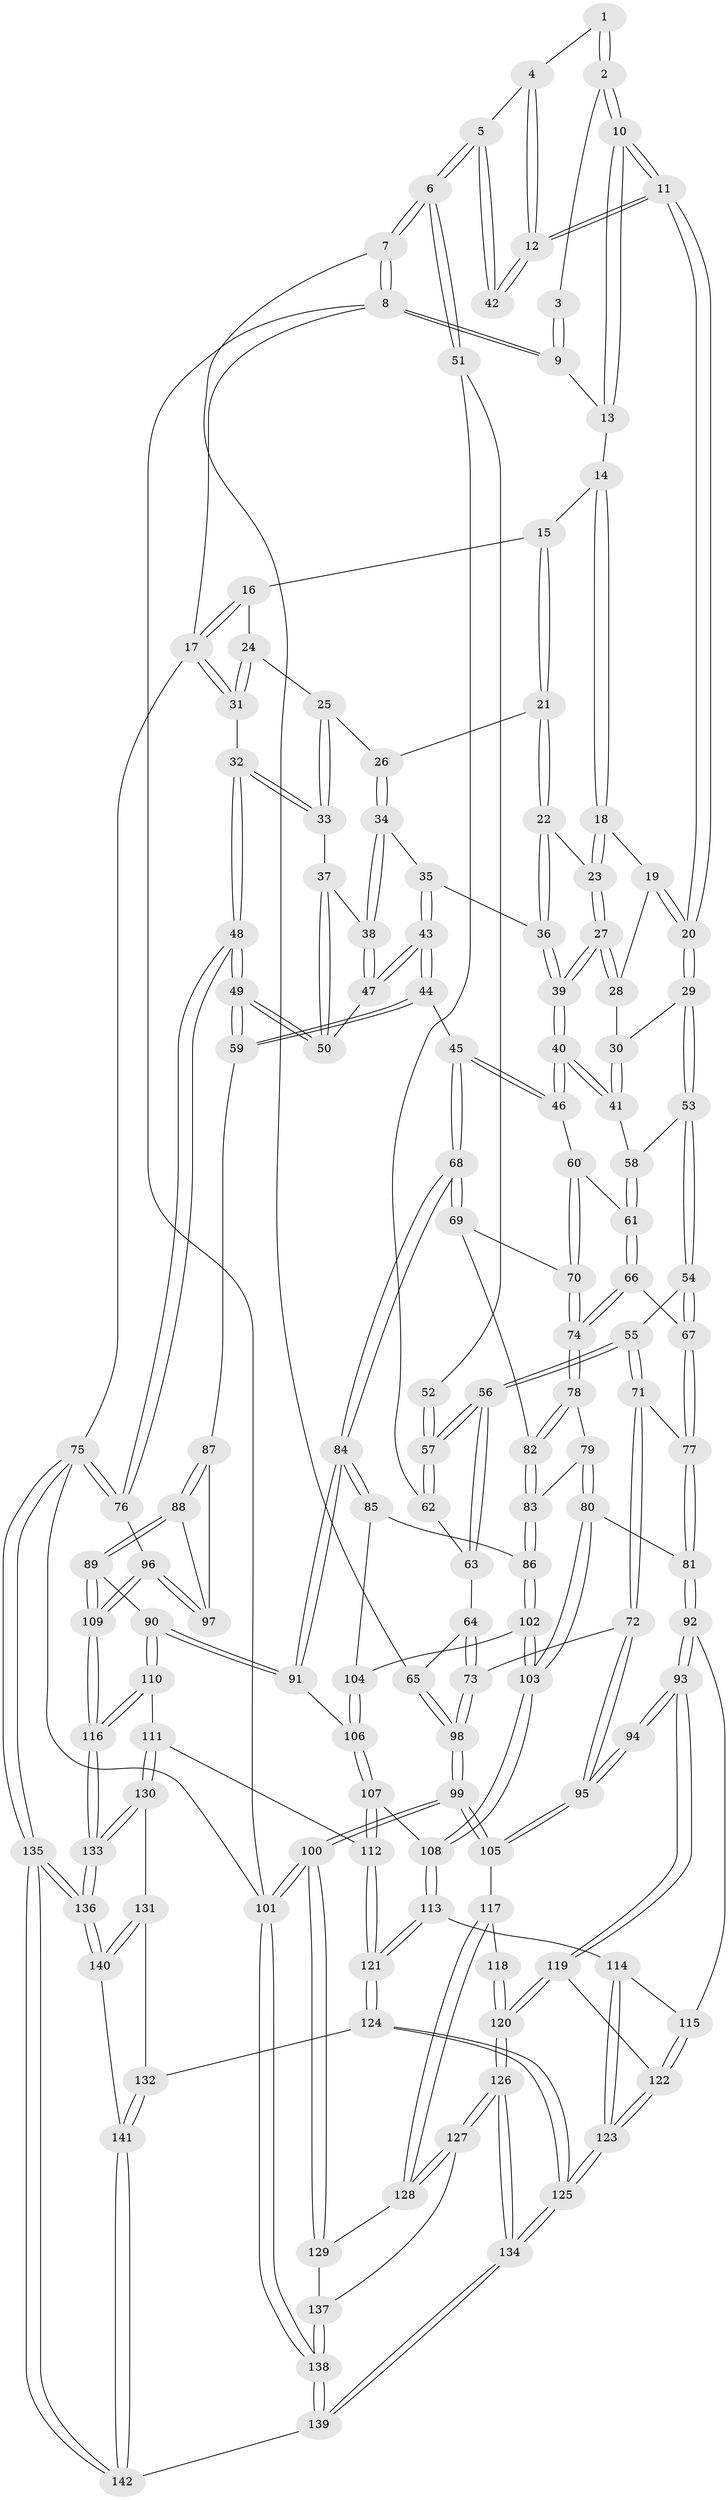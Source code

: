 // coarse degree distribution, {3: 0.17857142857142858, 5: 0.30952380952380953, 2: 0.011904761904761904, 4: 0.39285714285714285, 6: 0.09523809523809523, 7: 0.011904761904761904}
// Generated by graph-tools (version 1.1) at 2025/42/03/06/25 10:42:34]
// undirected, 142 vertices, 352 edges
graph export_dot {
graph [start="1"]
  node [color=gray90,style=filled];
  1 [pos="+0.10080942984196446+0.08895745193686896"];
  2 [pos="+0.18462697509770876+0.0709898256513223"];
  3 [pos="+0.06270104109909867+0"];
  4 [pos="+0.09707233405332574+0.09912743836849758"];
  5 [pos="+0.004643303179556475+0.19251788666059472"];
  6 [pos="+0+0.23307768890052233"];
  7 [pos="+0+0.2270229854346984"];
  8 [pos="+0+0"];
  9 [pos="+0+0"];
  10 [pos="+0.27169870129737583+0.12743683495166533"];
  11 [pos="+0.2692570346893043+0.1830495003131294"];
  12 [pos="+0.2643643580444576+0.1842634797139272"];
  13 [pos="+0.4125022221277406+0"];
  14 [pos="+0.5734772864730009+0"];
  15 [pos="+0.694686011916484+0"];
  16 [pos="+0.8155526654817836+0"];
  17 [pos="+1+0"];
  18 [pos="+0.5252987359713214+0.041465198477124404"];
  19 [pos="+0.5062701377614985+0.08778778451569076"];
  20 [pos="+0.29648876113958483+0.213167286596644"];
  21 [pos="+0.6999132241590581+0"];
  22 [pos="+0.7343492423739129+0.1434526588522351"];
  23 [pos="+0.581760229421152+0.18697942583720206"];
  24 [pos="+0.9461135968880852+0.15808104425867628"];
  25 [pos="+0.9272040340535521+0.1744066461390079"];
  26 [pos="+0.9207616558560419+0.1768505013014037"];
  27 [pos="+0.5506760482098476+0.22925504868747057"];
  28 [pos="+0.49571845651762086+0.1747306402833563"];
  29 [pos="+0.30621486161330586+0.22827590355856314"];
  30 [pos="+0.43275014636255776+0.21655707979291255"];
  31 [pos="+1+0.14094219884039874"];
  32 [pos="+1+0.2290737868004058"];
  33 [pos="+0.9714119140825079+0.2679306315632782"];
  34 [pos="+0.8694592156744508+0.20028981837656154"];
  35 [pos="+0.7531503730008775+0.1855718190266947"];
  36 [pos="+0.7445924297231222+0.17487505019424315"];
  37 [pos="+0.9494049410685322+0.2880233904592403"];
  38 [pos="+0.9070615284835639+0.29224457114747887"];
  39 [pos="+0.5648384519910417+0.29812339857866754"];
  40 [pos="+0.5535201958403917+0.3310784950349447"];
  41 [pos="+0.5532007508793244+0.3310362631913637"];
  42 [pos="+0.25904607344432257+0.18608901339532258"];
  43 [pos="+0.7692608220360946+0.43164986601963723"];
  44 [pos="+0.7674202760104062+0.43810628183228506"];
  45 [pos="+0.7523285198634003+0.4480691030153621"];
  46 [pos="+0.561752711554402+0.3446232353840203"];
  47 [pos="+0.8803154446830502+0.3361842147311006"];
  48 [pos="+1+0.5153782560812474"];
  49 [pos="+1+0.513014031932522"];
  50 [pos="+0.9875098978866279+0.36170319569481546"];
  51 [pos="+0+0.2662790455456041"];
  52 [pos="+0.1500134388889717+0.2903763353946699"];
  53 [pos="+0.3213642956619182+0.31496123389939845"];
  54 [pos="+0.3151594549859341+0.3280673074234316"];
  55 [pos="+0.19588125245077667+0.44514594441291416"];
  56 [pos="+0.15746528870265286+0.4179678181271976"];
  57 [pos="+0.14725469764332863+0.4024865687896145"];
  58 [pos="+0.4202124973536379+0.3469510498045479"];
  59 [pos="+0.9735205619684555+0.5047659805335314"];
  60 [pos="+0.5388121190072062+0.39410072499176013"];
  61 [pos="+0.44312091809459486+0.45176973872094467"];
  62 [pos="+0+0.27670656036162605"];
  63 [pos="+0.08005882526789719+0.43721162179141393"];
  64 [pos="+0.046838460657647095+0.44723848683359463"];
  65 [pos="+0+0.3772316550976735"];
  66 [pos="+0.4309059883001404+0.4948706184389923"];
  67 [pos="+0.38514165125642064+0.49900184102416506"];
  68 [pos="+0.7328082196913074+0.4904118099514877"];
  69 [pos="+0.6208293406576579+0.5158829500234777"];
  70 [pos="+0.5301543575200965+0.46992343820526095"];
  71 [pos="+0.19709922750781916+0.4618407547011916"];
  72 [pos="+0.12367922972981978+0.5906456021984295"];
  73 [pos="+0.07809374697324704+0.5808210970287386"];
  74 [pos="+0.47248814627205654+0.5209553993983612"];
  75 [pos="+1+1"];
  76 [pos="+1+0.6452813644382674"];
  77 [pos="+0.3308550591186936+0.5461707215620449"];
  78 [pos="+0.4729279562683881+0.521928792525735"];
  79 [pos="+0.4609177340187616+0.5684425195406337"];
  80 [pos="+0.431649740025764+0.6623017630497782"];
  81 [pos="+0.33395755137280403+0.6559261314587322"];
  82 [pos="+0.5502542891361081+0.5667089433005021"];
  83 [pos="+0.5515989552022861+0.6271581187797601"];
  84 [pos="+0.7314102240989698+0.6060975198368606"];
  85 [pos="+0.6881773209725176+0.619597556157569"];
  86 [pos="+0.5524405248787577+0.6418763374824245"];
  87 [pos="+0.9147860950266989+0.5828947079286267"];
  88 [pos="+0.7825782053259687+0.6606734900728317"];
  89 [pos="+0.7668582002898806+0.6589908789246913"];
  90 [pos="+0.7614753456163585+0.6573253130851614"];
  91 [pos="+0.7405533184608284+0.6262799476029303"];
  92 [pos="+0.3166081789063109+0.6712380120197227"];
  93 [pos="+0.25103146752718475+0.7006690251088897"];
  94 [pos="+0.19837794844250153+0.6708291337306881"];
  95 [pos="+0.135055795034395+0.6148588137657004"];
  96 [pos="+0.9446298422834051+0.7343369946336933"];
  97 [pos="+0.884089854176566+0.6915109781420025"];
  98 [pos="+0+0.5776885479825189"];
  99 [pos="+0+0.7920810776567869"];
  100 [pos="+0+0.8546132077459372"];
  101 [pos="+0+1"];
  102 [pos="+0.5488719245348256+0.6470647768423796"];
  103 [pos="+0.48875057495498997+0.6958599246311706"];
  104 [pos="+0.6118575804910182+0.6999445957128158"];
  105 [pos="+0.025307325569132014+0.764102420573289"];
  106 [pos="+0.6225520973961597+0.73383982814861"];
  107 [pos="+0.6187698004358579+0.7505385662649965"];
  108 [pos="+0.48918595348542593+0.6976931849923724"];
  109 [pos="+0.8810664556058629+0.8475778017305755"];
  110 [pos="+0.731038305906746+0.7596596273487561"];
  111 [pos="+0.6997577626617968+0.7925674375602028"];
  112 [pos="+0.6266180202753472+0.7717178054578329"];
  113 [pos="+0.4873536281269845+0.7366481760132483"];
  114 [pos="+0.39632016029157247+0.800004886796887"];
  115 [pos="+0.3726884506715612+0.7686575236108484"];
  116 [pos="+0.8784297679770869+0.8559347714507136"];
  117 [pos="+0.05513322578197467+0.7790533710417751"];
  118 [pos="+0.12209265312051878+0.7487775086270839"];
  119 [pos="+0.2394907267550708+0.7913992866917681"];
  120 [pos="+0.1894138298769932+0.8545393689707699"];
  121 [pos="+0.5342038314594714+0.8565774438605248"];
  122 [pos="+0.30295843089135277+0.826908757475037"];
  123 [pos="+0.3840688002990164+0.8810651990203044"];
  124 [pos="+0.5340621679703133+0.8578223249345551"];
  125 [pos="+0.4094434524178715+0.9347965277964416"];
  126 [pos="+0.17376354891332754+0.8778110636825013"];
  127 [pos="+0.16601690356757604+0.8776523489370315"];
  128 [pos="+0.10880540205248589+0.8317442339053019"];
  129 [pos="+0+0.8864138611054205"];
  130 [pos="+0.7023941573367447+0.865763183980811"];
  131 [pos="+0.6319052133009098+0.9286900385936256"];
  132 [pos="+0.6309661175808632+0.929329361200921"];
  133 [pos="+0.8786699617050474+0.9273045892322412"];
  134 [pos="+0.3393591574429927+1"];
  135 [pos="+1+1"];
  136 [pos="+0.9058602964838776+0.9890892261309918"];
  137 [pos="+0.10820029095452738+0.9106975065794536"];
  138 [pos="+0+1"];
  139 [pos="+0.34249287253984667+1"];
  140 [pos="+0.860000722990119+0.9825311393595126"];
  141 [pos="+0.6302906941782483+0.9713223995231975"];
  142 [pos="+0.5907293421813249+1"];
  1 -- 2;
  1 -- 2;
  1 -- 4;
  2 -- 3;
  2 -- 10;
  2 -- 10;
  3 -- 9;
  3 -- 9;
  4 -- 5;
  4 -- 12;
  4 -- 12;
  5 -- 6;
  5 -- 6;
  5 -- 42;
  5 -- 42;
  6 -- 7;
  6 -- 7;
  6 -- 51;
  6 -- 51;
  7 -- 8;
  7 -- 8;
  7 -- 65;
  8 -- 9;
  8 -- 9;
  8 -- 17;
  8 -- 101;
  9 -- 13;
  10 -- 11;
  10 -- 11;
  10 -- 13;
  10 -- 13;
  11 -- 12;
  11 -- 12;
  11 -- 20;
  11 -- 20;
  12 -- 42;
  12 -- 42;
  13 -- 14;
  14 -- 15;
  14 -- 18;
  14 -- 18;
  15 -- 16;
  15 -- 21;
  15 -- 21;
  16 -- 17;
  16 -- 17;
  16 -- 24;
  17 -- 31;
  17 -- 31;
  17 -- 75;
  18 -- 19;
  18 -- 23;
  18 -- 23;
  19 -- 20;
  19 -- 20;
  19 -- 28;
  20 -- 29;
  20 -- 29;
  21 -- 22;
  21 -- 22;
  21 -- 26;
  22 -- 23;
  22 -- 36;
  22 -- 36;
  23 -- 27;
  23 -- 27;
  24 -- 25;
  24 -- 31;
  24 -- 31;
  25 -- 26;
  25 -- 33;
  25 -- 33;
  26 -- 34;
  26 -- 34;
  27 -- 28;
  27 -- 28;
  27 -- 39;
  27 -- 39;
  28 -- 30;
  29 -- 30;
  29 -- 53;
  29 -- 53;
  30 -- 41;
  30 -- 41;
  31 -- 32;
  32 -- 33;
  32 -- 33;
  32 -- 48;
  32 -- 48;
  33 -- 37;
  34 -- 35;
  34 -- 38;
  34 -- 38;
  35 -- 36;
  35 -- 43;
  35 -- 43;
  36 -- 39;
  36 -- 39;
  37 -- 38;
  37 -- 50;
  37 -- 50;
  38 -- 47;
  38 -- 47;
  39 -- 40;
  39 -- 40;
  40 -- 41;
  40 -- 41;
  40 -- 46;
  40 -- 46;
  41 -- 58;
  43 -- 44;
  43 -- 44;
  43 -- 47;
  43 -- 47;
  44 -- 45;
  44 -- 59;
  44 -- 59;
  45 -- 46;
  45 -- 46;
  45 -- 68;
  45 -- 68;
  46 -- 60;
  47 -- 50;
  48 -- 49;
  48 -- 49;
  48 -- 76;
  48 -- 76;
  49 -- 50;
  49 -- 50;
  49 -- 59;
  49 -- 59;
  51 -- 52;
  51 -- 62;
  52 -- 57;
  52 -- 57;
  53 -- 54;
  53 -- 54;
  53 -- 58;
  54 -- 55;
  54 -- 67;
  54 -- 67;
  55 -- 56;
  55 -- 56;
  55 -- 71;
  55 -- 71;
  56 -- 57;
  56 -- 57;
  56 -- 63;
  56 -- 63;
  57 -- 62;
  57 -- 62;
  58 -- 61;
  58 -- 61;
  59 -- 87;
  60 -- 61;
  60 -- 70;
  60 -- 70;
  61 -- 66;
  61 -- 66;
  62 -- 63;
  63 -- 64;
  64 -- 65;
  64 -- 73;
  64 -- 73;
  65 -- 98;
  65 -- 98;
  66 -- 67;
  66 -- 74;
  66 -- 74;
  67 -- 77;
  67 -- 77;
  68 -- 69;
  68 -- 69;
  68 -- 84;
  68 -- 84;
  69 -- 70;
  69 -- 82;
  70 -- 74;
  70 -- 74;
  71 -- 72;
  71 -- 72;
  71 -- 77;
  72 -- 73;
  72 -- 95;
  72 -- 95;
  73 -- 98;
  73 -- 98;
  74 -- 78;
  74 -- 78;
  75 -- 76;
  75 -- 76;
  75 -- 135;
  75 -- 135;
  75 -- 101;
  76 -- 96;
  77 -- 81;
  77 -- 81;
  78 -- 79;
  78 -- 82;
  78 -- 82;
  79 -- 80;
  79 -- 80;
  79 -- 83;
  80 -- 81;
  80 -- 103;
  80 -- 103;
  81 -- 92;
  81 -- 92;
  82 -- 83;
  82 -- 83;
  83 -- 86;
  83 -- 86;
  84 -- 85;
  84 -- 85;
  84 -- 91;
  84 -- 91;
  85 -- 86;
  85 -- 104;
  86 -- 102;
  86 -- 102;
  87 -- 88;
  87 -- 88;
  87 -- 97;
  88 -- 89;
  88 -- 89;
  88 -- 97;
  89 -- 90;
  89 -- 109;
  89 -- 109;
  90 -- 91;
  90 -- 91;
  90 -- 110;
  90 -- 110;
  91 -- 106;
  92 -- 93;
  92 -- 93;
  92 -- 115;
  93 -- 94;
  93 -- 94;
  93 -- 119;
  93 -- 119;
  94 -- 95;
  94 -- 95;
  95 -- 105;
  95 -- 105;
  96 -- 97;
  96 -- 97;
  96 -- 109;
  96 -- 109;
  98 -- 99;
  98 -- 99;
  99 -- 100;
  99 -- 100;
  99 -- 105;
  99 -- 105;
  100 -- 101;
  100 -- 101;
  100 -- 129;
  100 -- 129;
  101 -- 138;
  101 -- 138;
  102 -- 103;
  102 -- 103;
  102 -- 104;
  103 -- 108;
  103 -- 108;
  104 -- 106;
  104 -- 106;
  105 -- 117;
  106 -- 107;
  106 -- 107;
  107 -- 108;
  107 -- 112;
  107 -- 112;
  108 -- 113;
  108 -- 113;
  109 -- 116;
  109 -- 116;
  110 -- 111;
  110 -- 116;
  110 -- 116;
  111 -- 112;
  111 -- 130;
  111 -- 130;
  112 -- 121;
  112 -- 121;
  113 -- 114;
  113 -- 121;
  113 -- 121;
  114 -- 115;
  114 -- 123;
  114 -- 123;
  115 -- 122;
  115 -- 122;
  116 -- 133;
  116 -- 133;
  117 -- 118;
  117 -- 128;
  117 -- 128;
  118 -- 120;
  118 -- 120;
  119 -- 120;
  119 -- 120;
  119 -- 122;
  120 -- 126;
  120 -- 126;
  121 -- 124;
  121 -- 124;
  122 -- 123;
  122 -- 123;
  123 -- 125;
  123 -- 125;
  124 -- 125;
  124 -- 125;
  124 -- 132;
  125 -- 134;
  125 -- 134;
  126 -- 127;
  126 -- 127;
  126 -- 134;
  126 -- 134;
  127 -- 128;
  127 -- 128;
  127 -- 137;
  128 -- 129;
  129 -- 137;
  130 -- 131;
  130 -- 133;
  130 -- 133;
  131 -- 132;
  131 -- 140;
  131 -- 140;
  132 -- 141;
  132 -- 141;
  133 -- 136;
  133 -- 136;
  134 -- 139;
  134 -- 139;
  135 -- 136;
  135 -- 136;
  135 -- 142;
  135 -- 142;
  136 -- 140;
  136 -- 140;
  137 -- 138;
  137 -- 138;
  138 -- 139;
  138 -- 139;
  139 -- 142;
  140 -- 141;
  141 -- 142;
  141 -- 142;
}

